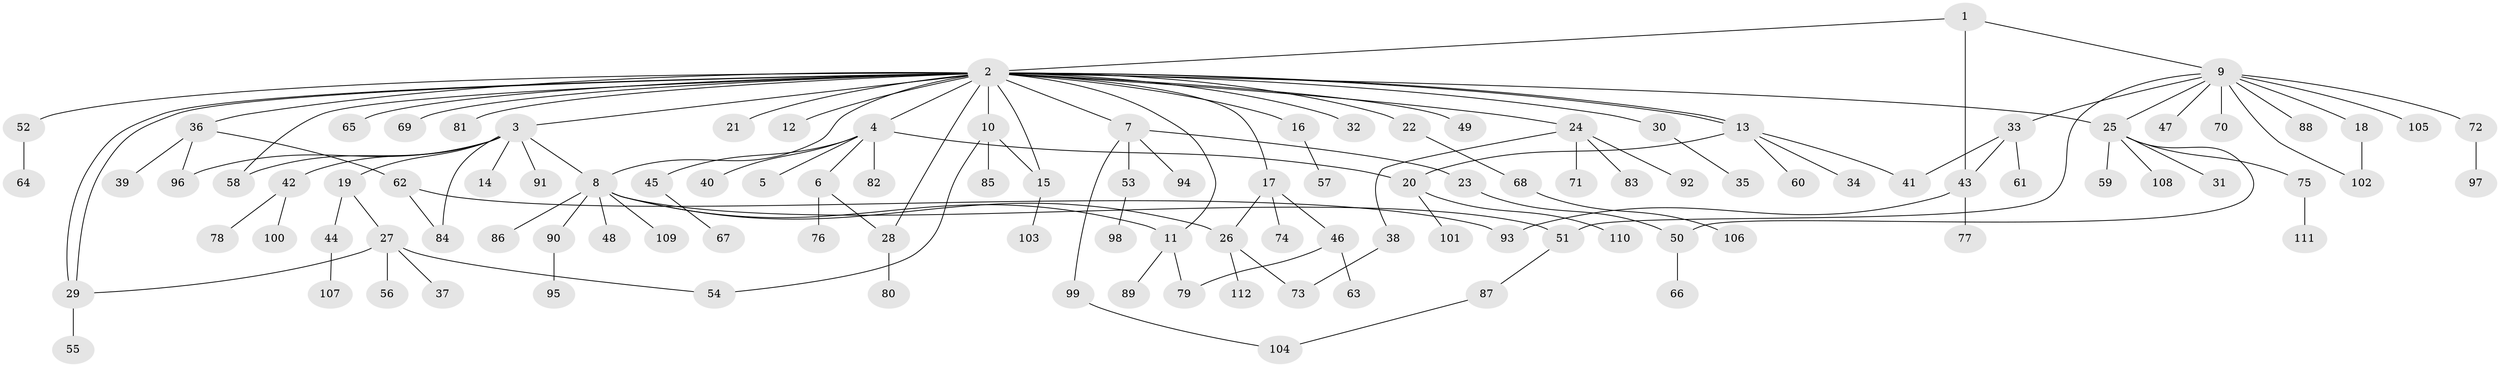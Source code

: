 // Generated by graph-tools (version 1.1) at 2025/35/03/09/25 02:35:41]
// undirected, 112 vertices, 134 edges
graph export_dot {
graph [start="1"]
  node [color=gray90,style=filled];
  1;
  2;
  3;
  4;
  5;
  6;
  7;
  8;
  9;
  10;
  11;
  12;
  13;
  14;
  15;
  16;
  17;
  18;
  19;
  20;
  21;
  22;
  23;
  24;
  25;
  26;
  27;
  28;
  29;
  30;
  31;
  32;
  33;
  34;
  35;
  36;
  37;
  38;
  39;
  40;
  41;
  42;
  43;
  44;
  45;
  46;
  47;
  48;
  49;
  50;
  51;
  52;
  53;
  54;
  55;
  56;
  57;
  58;
  59;
  60;
  61;
  62;
  63;
  64;
  65;
  66;
  67;
  68;
  69;
  70;
  71;
  72;
  73;
  74;
  75;
  76;
  77;
  78;
  79;
  80;
  81;
  82;
  83;
  84;
  85;
  86;
  87;
  88;
  89;
  90;
  91;
  92;
  93;
  94;
  95;
  96;
  97;
  98;
  99;
  100;
  101;
  102;
  103;
  104;
  105;
  106;
  107;
  108;
  109;
  110;
  111;
  112;
  1 -- 2;
  1 -- 9;
  1 -- 43;
  2 -- 3;
  2 -- 4;
  2 -- 7;
  2 -- 8;
  2 -- 10;
  2 -- 11;
  2 -- 12;
  2 -- 13;
  2 -- 13;
  2 -- 15;
  2 -- 16;
  2 -- 17;
  2 -- 21;
  2 -- 22;
  2 -- 24;
  2 -- 25;
  2 -- 28;
  2 -- 29;
  2 -- 29;
  2 -- 30;
  2 -- 32;
  2 -- 36;
  2 -- 49;
  2 -- 52;
  2 -- 58;
  2 -- 65;
  2 -- 69;
  2 -- 81;
  3 -- 8;
  3 -- 14;
  3 -- 19;
  3 -- 42;
  3 -- 58;
  3 -- 84;
  3 -- 91;
  3 -- 96;
  4 -- 5;
  4 -- 6;
  4 -- 20;
  4 -- 40;
  4 -- 45;
  4 -- 82;
  6 -- 28;
  6 -- 76;
  7 -- 23;
  7 -- 53;
  7 -- 94;
  7 -- 99;
  8 -- 11;
  8 -- 26;
  8 -- 48;
  8 -- 51;
  8 -- 86;
  8 -- 90;
  8 -- 109;
  9 -- 18;
  9 -- 25;
  9 -- 33;
  9 -- 47;
  9 -- 51;
  9 -- 70;
  9 -- 72;
  9 -- 88;
  9 -- 102;
  9 -- 105;
  10 -- 15;
  10 -- 54;
  10 -- 85;
  11 -- 79;
  11 -- 89;
  13 -- 20;
  13 -- 34;
  13 -- 41;
  13 -- 60;
  15 -- 103;
  16 -- 57;
  17 -- 26;
  17 -- 46;
  17 -- 74;
  18 -- 102;
  19 -- 27;
  19 -- 44;
  20 -- 101;
  20 -- 110;
  22 -- 68;
  23 -- 50;
  24 -- 38;
  24 -- 71;
  24 -- 83;
  24 -- 92;
  25 -- 31;
  25 -- 50;
  25 -- 59;
  25 -- 75;
  25 -- 108;
  26 -- 73;
  26 -- 112;
  27 -- 29;
  27 -- 37;
  27 -- 54;
  27 -- 56;
  28 -- 80;
  29 -- 55;
  30 -- 35;
  33 -- 41;
  33 -- 43;
  33 -- 61;
  36 -- 39;
  36 -- 62;
  36 -- 96;
  38 -- 73;
  42 -- 78;
  42 -- 100;
  43 -- 77;
  43 -- 93;
  44 -- 107;
  45 -- 67;
  46 -- 63;
  46 -- 79;
  50 -- 66;
  51 -- 87;
  52 -- 64;
  53 -- 98;
  62 -- 84;
  62 -- 93;
  68 -- 106;
  72 -- 97;
  75 -- 111;
  87 -- 104;
  90 -- 95;
  99 -- 104;
}
